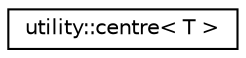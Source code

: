 digraph "Graphical Class Hierarchy"
{
 // LATEX_PDF_SIZE
  edge [fontname="Helvetica",fontsize="10",labelfontname="Helvetica",labelfontsize="10"];
  node [fontname="Helvetica",fontsize="10",shape=record];
  rankdir="LR";
  Node0 [label="utility::centre\< T \>",height=0.2,width=0.4,color="black", fillcolor="white", style="filled",URL="$structutility_1_1centre.html",tooltip=" "];
}
